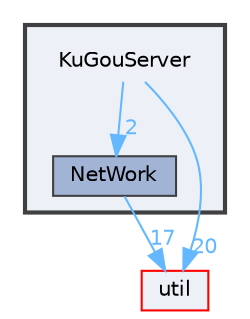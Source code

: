 digraph "KuGouServer"
{
 // LATEX_PDF_SIZE
  bgcolor="transparent";
  edge [fontname=Helvetica,fontsize=10,labelfontname=Helvetica,labelfontsize=10];
  node [fontname=Helvetica,fontsize=10,shape=box,height=0.2,width=0.4];
  compound=true
  subgraph clusterdir_e72918b9f0e93adee7ec62635d44a38d {
    graph [ bgcolor="#edf0f7", pencolor="grey25", label="", fontname=Helvetica,fontsize=10 style="filled,bold", URL="dir_e72918b9f0e93adee7ec62635d44a38d.html",tooltip=""]
    dir_e72918b9f0e93adee7ec62635d44a38d [shape=plaintext, label="KuGouServer"];
  dir_1f4d31eb974542b2ab12d0259d14eb74 [label="NetWork", fillcolor="#a2b4d6", color="grey25", style="filled", URL="dir_1f4d31eb974542b2ab12d0259d14eb74.html",tooltip=""];
  }
  dir_23ec12649285f9fabf3a6b7380226c28 [label="util", fillcolor="#edf0f7", color="red", style="filled", URL="dir_23ec12649285f9fabf3a6b7380226c28.html",tooltip=""];
  dir_e72918b9f0e93adee7ec62635d44a38d->dir_1f4d31eb974542b2ab12d0259d14eb74 [headlabel="2", labeldistance=1.5 headhref="dir_000170_000277.html" href="dir_000170_000277.html" color="steelblue1" fontcolor="steelblue1"];
  dir_e72918b9f0e93adee7ec62635d44a38d->dir_23ec12649285f9fabf3a6b7380226c28 [headlabel="20", labeldistance=1.5 headhref="dir_000170_000357.html" href="dir_000170_000357.html" color="steelblue1" fontcolor="steelblue1"];
  dir_1f4d31eb974542b2ab12d0259d14eb74->dir_23ec12649285f9fabf3a6b7380226c28 [headlabel="17", labeldistance=1.5 headhref="dir_000277_000357.html" href="dir_000277_000357.html" color="steelblue1" fontcolor="steelblue1"];
}
